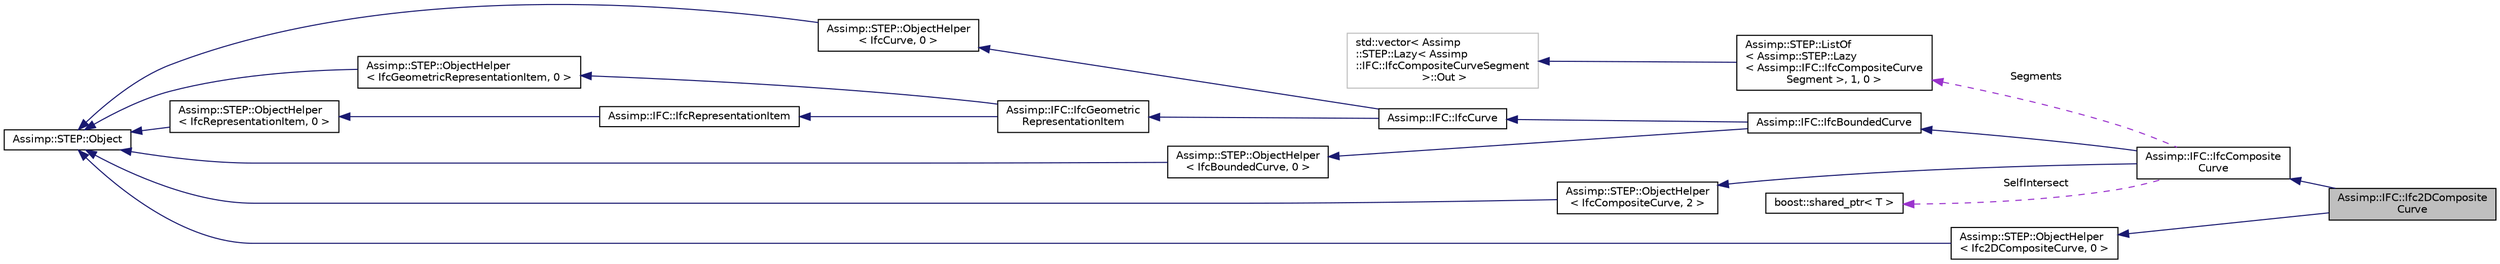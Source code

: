 digraph "Assimp::IFC::Ifc2DCompositeCurve"
{
  edge [fontname="Helvetica",fontsize="10",labelfontname="Helvetica",labelfontsize="10"];
  node [fontname="Helvetica",fontsize="10",shape=record];
  rankdir="LR";
  Node1 [label="Assimp::IFC::Ifc2DComposite\lCurve",height=0.2,width=0.4,color="black", fillcolor="grey75", style="filled", fontcolor="black"];
  Node2 -> Node1 [dir="back",color="midnightblue",fontsize="10",style="solid"];
  Node2 [label="Assimp::IFC::IfcComposite\lCurve",height=0.2,width=0.4,color="black", fillcolor="white", style="filled",URL="$struct_assimp_1_1_i_f_c_1_1_ifc_composite_curve.html"];
  Node3 -> Node2 [dir="back",color="midnightblue",fontsize="10",style="solid"];
  Node3 [label="Assimp::IFC::IfcBoundedCurve",height=0.2,width=0.4,color="black", fillcolor="white", style="filled",URL="$struct_assimp_1_1_i_f_c_1_1_ifc_bounded_curve.html"];
  Node4 -> Node3 [dir="back",color="midnightblue",fontsize="10",style="solid"];
  Node4 [label="Assimp::IFC::IfcCurve",height=0.2,width=0.4,color="black", fillcolor="white", style="filled",URL="$struct_assimp_1_1_i_f_c_1_1_ifc_curve.html"];
  Node5 -> Node4 [dir="back",color="midnightblue",fontsize="10",style="solid"];
  Node5 [label="Assimp::IFC::IfcGeometric\lRepresentationItem",height=0.2,width=0.4,color="black", fillcolor="white", style="filled",URL="$struct_assimp_1_1_i_f_c_1_1_ifc_geometric_representation_item.html"];
  Node6 -> Node5 [dir="back",color="midnightblue",fontsize="10",style="solid"];
  Node6 [label="Assimp::IFC::IfcRepresentationItem",height=0.2,width=0.4,color="black", fillcolor="white", style="filled",URL="$struct_assimp_1_1_i_f_c_1_1_ifc_representation_item.html"];
  Node7 -> Node6 [dir="back",color="midnightblue",fontsize="10",style="solid"];
  Node7 [label="Assimp::STEP::ObjectHelper\l\< IfcRepresentationItem, 0 \>",height=0.2,width=0.4,color="black", fillcolor="white", style="filled",URL="$struct_assimp_1_1_s_t_e_p_1_1_object_helper.html"];
  Node8 -> Node7 [dir="back",color="midnightblue",fontsize="10",style="solid"];
  Node8 [label="Assimp::STEP::Object",height=0.2,width=0.4,color="black", fillcolor="white", style="filled",URL="$class_assimp_1_1_s_t_e_p_1_1_object.html"];
  Node9 -> Node5 [dir="back",color="midnightblue",fontsize="10",style="solid"];
  Node9 [label="Assimp::STEP::ObjectHelper\l\< IfcGeometricRepresentationItem, 0 \>",height=0.2,width=0.4,color="black", fillcolor="white", style="filled",URL="$struct_assimp_1_1_s_t_e_p_1_1_object_helper.html"];
  Node8 -> Node9 [dir="back",color="midnightblue",fontsize="10",style="solid"];
  Node10 -> Node4 [dir="back",color="midnightblue",fontsize="10",style="solid"];
  Node10 [label="Assimp::STEP::ObjectHelper\l\< IfcCurve, 0 \>",height=0.2,width=0.4,color="black", fillcolor="white", style="filled",URL="$struct_assimp_1_1_s_t_e_p_1_1_object_helper.html"];
  Node8 -> Node10 [dir="back",color="midnightblue",fontsize="10",style="solid"];
  Node11 -> Node3 [dir="back",color="midnightblue",fontsize="10",style="solid"];
  Node11 [label="Assimp::STEP::ObjectHelper\l\< IfcBoundedCurve, 0 \>",height=0.2,width=0.4,color="black", fillcolor="white", style="filled",URL="$struct_assimp_1_1_s_t_e_p_1_1_object_helper.html"];
  Node8 -> Node11 [dir="back",color="midnightblue",fontsize="10",style="solid"];
  Node12 -> Node2 [dir="back",color="midnightblue",fontsize="10",style="solid"];
  Node12 [label="Assimp::STEP::ObjectHelper\l\< IfcCompositeCurve, 2 \>",height=0.2,width=0.4,color="black", fillcolor="white", style="filled",URL="$struct_assimp_1_1_s_t_e_p_1_1_object_helper.html"];
  Node8 -> Node12 [dir="back",color="midnightblue",fontsize="10",style="solid"];
  Node13 -> Node2 [dir="back",color="darkorchid3",fontsize="10",style="dashed",label=" SelfIntersect" ];
  Node13 [label="boost::shared_ptr\< T \>",height=0.2,width=0.4,color="black", fillcolor="white", style="filled",URL="$classboost_1_1shared__ptr.html"];
  Node14 -> Node2 [dir="back",color="darkorchid3",fontsize="10",style="dashed",label=" Segments" ];
  Node14 [label="Assimp::STEP::ListOf\l\< Assimp::STEP::Lazy\l\< Assimp::IFC::IfcCompositeCurve\lSegment \>, 1, 0 \>",height=0.2,width=0.4,color="black", fillcolor="white", style="filled",URL="$struct_assimp_1_1_s_t_e_p_1_1_list_of.html"];
  Node15 -> Node14 [dir="back",color="midnightblue",fontsize="10",style="solid"];
  Node15 [label="std::vector\< Assimp\l::STEP::Lazy\< Assimp\l::IFC::IfcCompositeCurveSegment\l \>::Out \>",height=0.2,width=0.4,color="grey75", fillcolor="white", style="filled"];
  Node16 -> Node1 [dir="back",color="midnightblue",fontsize="10",style="solid"];
  Node16 [label="Assimp::STEP::ObjectHelper\l\< Ifc2DCompositeCurve, 0 \>",height=0.2,width=0.4,color="black", fillcolor="white", style="filled",URL="$struct_assimp_1_1_s_t_e_p_1_1_object_helper.html"];
  Node8 -> Node16 [dir="back",color="midnightblue",fontsize="10",style="solid"];
}
